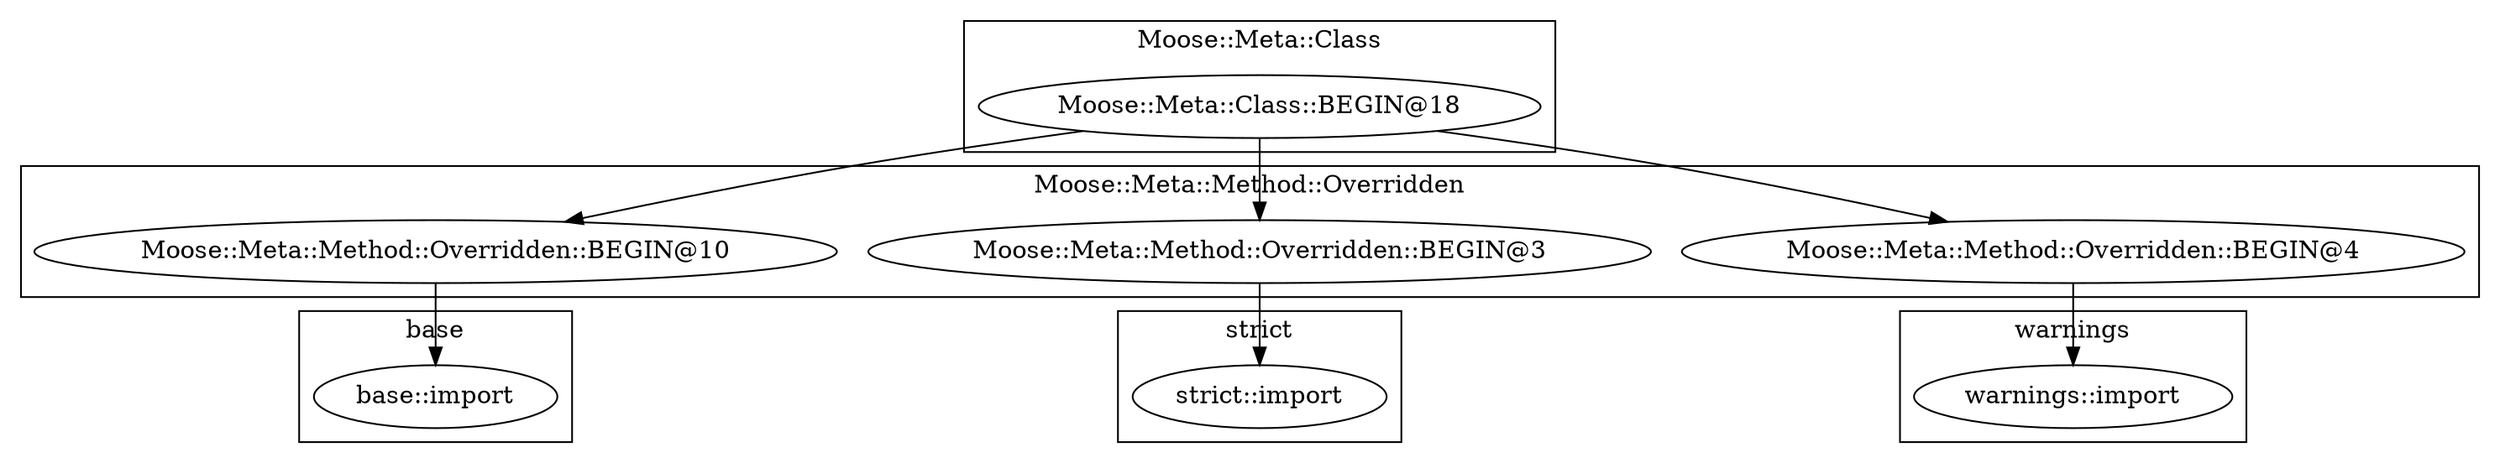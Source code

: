 digraph {
graph [overlap=false]
subgraph cluster_Moose_Meta_Method_Overridden {
	label="Moose::Meta::Method::Overridden";
	"Moose::Meta::Method::Overridden::BEGIN@10";
	"Moose::Meta::Method::Overridden::BEGIN@3";
	"Moose::Meta::Method::Overridden::BEGIN@4";
}
subgraph cluster_warnings {
	label="warnings";
	"warnings::import";
}
subgraph cluster_Moose_Meta_Class {
	label="Moose::Meta::Class";
	"Moose::Meta::Class::BEGIN@18";
}
subgraph cluster_base {
	label="base";
	"base::import";
}
subgraph cluster_strict {
	label="strict";
	"strict::import";
}
"Moose::Meta::Class::BEGIN@18" -> "Moose::Meta::Method::Overridden::BEGIN@3";
"Moose::Meta::Class::BEGIN@18" -> "Moose::Meta::Method::Overridden::BEGIN@10";
"Moose::Meta::Method::Overridden::BEGIN@10" -> "base::import";
"Moose::Meta::Method::Overridden::BEGIN@4" -> "warnings::import";
"Moose::Meta::Class::BEGIN@18" -> "Moose::Meta::Method::Overridden::BEGIN@4";
"Moose::Meta::Method::Overridden::BEGIN@3" -> "strict::import";
}
